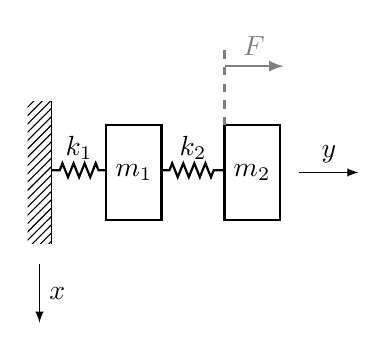 \begin{tikzpicture}
\tikzstyle{spring}=[thick,decorate,decoration={zigzag,pre length=0.1cm,post length=0.1cm,segment length=4}]
 
\tikzstyle{damper}=[thick,decoration={markings,  
  mark connection node=dmp,
  mark=at position 0.5 with 
  {
    \node (dmp) [thick,inner sep=0pt,transform shape,rotate=-90,minimum width=10pt,minimum height=3pt,draw=none] {};
    \draw [thick] ($(dmp.north east)+(1pt,1pt)$) -- ($(dmp.south east)+(0pt,1pt)$) -- ($(dmp.south west)+(0pt,-1pt)$) -- ($(dmp.north west)+(1pt,-1pt)$);
    \draw [thick] ($(dmp.north)+(0,-3pt)$) -- ($(dmp.north)+(0,3pt)$);
  }
}, decorate]
 
\tikzstyle{ground}=[fill,pattern=north east lines,draw=none,minimum width=0.7cm,minimum height=0.3cm]

\begin{scope}

\node[draw,outer sep=0pt,thick] (M1) [minimum width=0.7cm, minimum height=1.2cm] {$m_1$};
\node[draw,outer sep=0pt,thick] (M2) at (1.5,0) [minimum width=0.7cm, minimum height=1.2cm] {$m_2$};

\node (wall) [ground, rotate=-90, minimum width=1.8cm,yshift=-1.2cm] {};

\draw[-latex] ($(wall.east) - (0,.25)$) -- ($(wall.east) - (0,1)$) node [midway, right] {$x$};
\draw[-latex] ($(M2.east) + (.25,0)$) -- ($(M2.east) + (1,0)$) node [midway, above] {$y$};

\draw (wall.north east) -- (wall.north west);

\draw [spring] (wall.100) -- ($(M1.north west)!(wall.100)!(M1.south west)$) node [midway, above] {$k_1$};
\draw [spring] ($(M1.north east)!(wall.100)!(M1.south east)$) -- ($(M2.north west)!(wall.100)!(M2.south west)$) node [midway, above] {$k_2$};
\draw[thick, dashed, gray] ($(M2.north west)$) -- ($(M2.north west) + (0,1)$);
\draw[thick, -latex, gray] ($(M2.north west) + (0,0.75)$) -- ($(M2.north west) + (0.75,0.75)$) node [midway, above] {$F$};                         
\end{scope}
\end{tikzpicture}